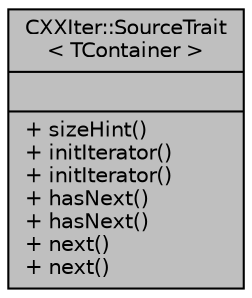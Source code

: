 digraph "CXXIter::SourceTrait&lt; TContainer &gt;"
{
 // INTERACTIVE_SVG=YES
 // LATEX_PDF_SIZE
  bgcolor="transparent";
  edge [fontname="Helvetica",fontsize="10",labelfontname="Helvetica",labelfontsize="10"];
  node [fontname="Helvetica",fontsize="10",shape=record];
  Node1 [label="{CXXIter::SourceTrait\l\< TContainer \>\n||+ sizeHint()\l+ initIterator()\l+ initIterator()\l+ hasNext()\l+ hasNext()\l+ next()\l+ next()\l}",height=0.2,width=0.4,color="black", fillcolor="grey75", style="filled", fontcolor="black",tooltip="SourceTrait, that is used by CXXIter's standard source classes CXXIter::SrcMov, CXXIter::SrcRef and C..."];
}
